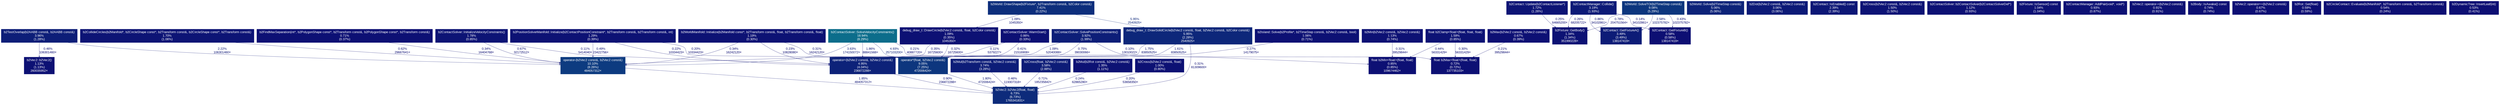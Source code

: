 digraph {
	graph [fontname=Arial, nodesep=0.125, ranksep=0.25];
	node [fontcolor=white, fontname=Arial, height=0, shape=box, style=filled, width=0];
	edge [fontname=Arial];
	1 [color="#0c6d8b", fontcolor="#ffffff", fontsize="10.00", label="b2ContactSolver::SolveVelocityConstraints()\n18.94%\n(8.29%)"];
	1 -> 2 [arrowsize="0.35", color="#0d1c77", fontcolor="#0d1c77", fontsize="10.00", label="3.63%\n174150072×", labeldistance="0.50", penwidth="0.50"];
	1 -> 4 [arrowsize="0.35", color="#0d2279", fontcolor="#0d2279", fontsize="10.00", label="4.93%\n257103200×", labeldistance="0.50", penwidth="0.50"];
	1 -> 9 [arrowsize="0.35", color="#0d1475", fontcolor="#0d1475", fontsize="10.00", label="1.86%\n88841568×", labeldistance="0.50", penwidth="0.50"];
	1 -> 39 [arrowsize="0.35", color="#0d0e73", fontcolor="#0d0e73", fontsize="10.00", label="0.21%\n40887720×", labeldistance="0.50", penwidth="0.50"];
	2 [color="#0d3b80", fontcolor="#ffffff", fontsize="10.00", label="operator-(b2Vec2 const&, b2Vec2 const&)\n10.10%\n(8.26%)\n484057312×"];
	2 -> 6 [arrowsize="0.35", color="#0d1475", fontcolor="#0d1475", fontsize="10.00", label="1.85%\n484057312×", labeldistance="0.50", penwidth="0.50"];
	3 [color="#0d367e", fontcolor="#ffffff", fontsize="10.00", label="b2World::SolveTOI(b2TimeStep const&)\n9.08%\n(5.29%)"];
	3 -> 14 [arrowsize="0.35", color="#0d1876", fontcolor="#0d1876", fontsize="10.00", label="2.58%\n102375782×", labeldistance="0.50", penwidth="0.50"];
	3 -> 24 [arrowsize="0.35", color="#0d1074", fontcolor="#0d1074", fontsize="10.00", label="0.78%\n204751564×", labeldistance="0.50", penwidth="0.50"];
	3 -> 44 [arrowsize="0.35", color="#0d0e73", fontcolor="#0d0e73", fontsize="10.00", label="0.43%\n102375782×", labeldistance="0.50", penwidth="0.50"];
	4 [color="#0d367e", fontcolor="#ffffff", fontsize="10.00", label="operator*(float, b2Vec2 const&)\n9.05%\n(7.25%)\n472006424×"];
	4 -> 6 [arrowsize="0.35", color="#0d1475", fontcolor="#0d1475", fontsize="10.00", label="1.80%\n472006424×", labeldistance="0.50", penwidth="0.50"];
	5 [color="#0d2e7c", fontcolor="#ffffff", fontsize="10.00", label="b2World::DrawShape(b2Fixture*, b2Transform const&, b2Color const&)\n7.41%\n(0.22%)"];
	5 -> 7 [arrowsize="0.35", color="#0d277a", fontcolor="#0d277a", fontsize="10.00", label="5.95%\n2540925×", labeldistance="0.50", penwidth="0.50"];
	5 -> 30 [arrowsize="0.35", color="#0d1174", fontcolor="#0d1174", fontsize="10.00", label="1.09%\n1045350×", labeldistance="0.50", penwidth="0.50"];
	6 [color="#0d2b7b", fontcolor="#ffffff", fontsize="10.00", label="b2Vec2::b2Vec2(float, float)\n6.73%\n(6.73%)\n1765341831×"];
	7 [color="#0d277a", fontcolor="#ffffff", fontsize="10.00", label="debug_draw_t::DrawSolidCircle(b2Vec2 const&, float, b2Vec2 const&, b2Color const&)\n5.95%\n(2.28%)\n2540925×"];
	7 -> 4 [arrowsize="0.35", color="#0d1375", fontcolor="#0d1375", fontsize="10.00", label="1.61%\n83850525×", labeldistance="0.50", penwidth="0.50"];
	7 -> 6 [arrowsize="0.35", color="#0d0e73", fontcolor="#0d0e73", fontsize="10.00", label="0.31%\n81309600×", labeldistance="0.50", penwidth="0.50"];
	7 -> 9 [arrowsize="0.35", color="#0d1475", fontcolor="#0d1475", fontsize="10.00", label="1.75%\n83850525×", labeldistance="0.50", penwidth="0.50"];
	8 [color="#0d2379", fontcolor="#ffffff", fontsize="10.00", label="b2World::Solve(b2TimeStep const&)\n5.06%\n(5.06%)"];
	9 [color="#0d2279", fontcolor="#ffffff", fontsize="10.00", label="operator+(b2Vec2 const&, b2Vec2 const&)\n4.95%\n(4.04%)\n236872288×"];
	9 -> 6 [arrowsize="0.35", color="#0d1074", fontcolor="#0d1074", fontsize="10.00", label="0.90%\n236872288×", labeldistance="0.50", penwidth="0.50"];
	10 [color="#0d1e78", fontcolor="#ffffff", fontsize="10.00", label="b2TestOverlap(b2AABB const&, b2AABB const&)\n3.96%\n(1.28%)"];
	10 -> 2 [arrowsize="0.35", color="#0d1676", fontcolor="#0d1676", fontsize="10.00", label="2.22%\n106301460×", labeldistance="0.50", penwidth="0.50"];
	10 -> 27 [arrowsize="0.35", color="#0d0f73", fontcolor="#0d0f73", fontsize="10.00", label="0.46%\n106301460×", labeldistance="0.50", penwidth="0.50"];
	11 [color="#0d1e78", fontcolor="#ffffff", fontsize="10.00", label="b2ContactSolver::SolvePositionConstraints()\n3.92%\n(1.99%)"];
	11 -> 2 [arrowsize="0.35", color="#0d1174", fontcolor="#0d1174", fontsize="10.00", label="1.09%\n52040088×", labeldistance="0.50", penwidth="0.50"];
	11 -> 4 [arrowsize="0.35", color="#0d1074", fontcolor="#0d1074", fontsize="10.00", label="0.75%\n39030066×", labeldistance="0.50", penwidth="0.50"];
	11 -> 37 [arrowsize="0.35", color="#0d0d73", fontcolor="#0d0d73", fontsize="10.00", label="0.10%\n13010022×", labeldistance="0.50", penwidth="0.50"];
	12 [color="#0d1d78", fontcolor="#ffffff", fontsize="10.00", label="b2Mul(b2Transform const&, b2Vec2 const&)\n3.74%\n(3.28%)"];
	12 -> 6 [arrowsize="0.35", color="#0d0f73", fontcolor="#0d0f73", fontsize="10.00", label="0.46%\n119307318×", labeldistance="0.50", penwidth="0.50"];
	13 [color="#0d1c77", fontcolor="#ffffff", fontsize="10.00", label="b2Cross(float, b2Vec2 const&)\n3.58%\n(2.88%)"];
	13 -> 6 [arrowsize="0.35", color="#0d1074", fontcolor="#0d1074", fontsize="10.00", label="0.71%\n185235842×", labeldistance="0.50", penwidth="0.50"];
	14 [color="#0d1c77", fontcolor="#ffffff", fontsize="10.00", label="b2Contact::GetFixtureA()\n3.49%\n(3.49%)\n138147419×"];
	15 [color="#0d1a77", fontcolor="#ffffff", fontsize="10.00", label="b2ContactManager::Collide()\n3.19%\n(1.93%)"];
	15 -> 14 [arrowsize="0.35", color="#0d1074", fontcolor="#0d1074", fontsize="10.00", label="0.86%\n34102861×", labeldistance="0.50", penwidth="0.50"];
	15 -> 24 [arrowsize="0.35", color="#0d0e73", fontcolor="#0d0e73", fontsize="10.00", label="0.26%\n68205722×", labeldistance="0.50", penwidth="0.50"];
	15 -> 44 [arrowsize="0.35", color="#0d0d73", fontcolor="#0d0d73", fontsize="10.00", label="0.14%\n34102861×", labeldistance="0.50", penwidth="0.50"];
	16 [color="#0d1a77", fontcolor="#ffffff", fontsize="10.00", label="b2Dot(b2Vec2 const&, b2Vec2 const&)\n3.06%\n(3.06%)"];
	17 [color="#0d1776", fontcolor="#ffffff", fontsize="10.00", label="b2Contact::IsEnabled() const\n2.39%\n(2.39%)"];
	18 [color="#0d1475", fontcolor="#ffffff", fontsize="10.00", label="b2ContactSolver::InitializeVelocityConstraints()\n1.78%\n(0.85%)"];
	18 -> 2 [arrowsize="0.35", color="#0d1074", fontcolor="#0d1074", fontsize="10.00", label="0.67%\n32172512×", labeldistance="0.50", penwidth="0.50"];
	18 -> 9 [arrowsize="0.35", color="#0d0d73", fontcolor="#0d0d73", fontsize="10.00", label="0.11%\n5414040×", labeldistance="0.50", penwidth="0.50"];
	19 [color="#0d1475", fontcolor="#ffffff", fontsize="10.00", label="b2Contact::Update(b2ContactListener*)\n1.72%\n(1.26%)"];
	19 -> 24 [arrowsize="0.35", color="#0d0e73", fontcolor="#0d0e73", fontsize="10.00", label="0.25%\n64665200×", labeldistance="0.50", penwidth="0.50"];
	20 [color="#0d1475", fontcolor="#ffffff", fontsize="10.00", label="b2CollideCircles(b2Manifold*, b2CircleShape const*, b2Transform const&, b2CircleShape const*, b2Transform const&)\n1.70%\n(1.06%)"];
	20 -> 2 [arrowsize="0.35", color="#0d0f74", fontcolor="#0d0f74", fontsize="10.00", label="0.62%\n29667641×", labeldistance="0.50", penwidth="0.50"];
	21 [color="#0d1375", fontcolor="#ffffff", fontsize="10.00", label="float b2Clamp<float>(float, float, float)\n1.59%\n(0.85%)"];
	21 -> 37 [arrowsize="0.35", color="#0d0f73", fontcolor="#0d0f73", fontsize="10.00", label="0.44%\n56331429×", labeldistance="0.50", penwidth="0.50"];
	21 -> 39 [arrowsize="0.35", color="#0d0e73", fontcolor="#0d0e73", fontsize="10.00", label="0.30%\n56331429×", labeldistance="0.50", penwidth="0.50"];
	22 [color="#0d1375", fontcolor="#ffffff", fontsize="10.00", label="b2Cross(b2Vec2 const&, b2Vec2 const&)\n1.50%\n(1.50%)"];
	23 [color="#0d1274", fontcolor="#ffffff", fontsize="10.00", label="b2Mul(b2Rot const&, b2Vec2 const&)\n1.35%\n(1.11%)"];
	23 -> 6 [arrowsize="0.35", color="#0d0e73", fontcolor="#0d0e73", fontsize="10.00", label="0.24%\n62865280×", labeldistance="0.50", penwidth="0.50"];
	24 [color="#0d1274", fontcolor="#ffffff", fontsize="10.00", label="b2Fixture::GetBody()\n1.34%\n(1.34%)\n351990228×"];
	25 [color="#0d1274", fontcolor="#ffffff", fontsize="10.00", label="b2PositionSolverManifold::Initialize(b2ContactPositionConstraint*, b2Transform const&, b2Transform const&, int)\n1.29%\n(0.39%)"];
	25 -> 2 [arrowsize="0.35", color="#0d0f73", fontcolor="#0d0f73", fontsize="10.00", label="0.49%\n23422756×", labeldistance="0.50", penwidth="0.50"];
	25 -> 4 [arrowsize="0.35", color="#0d0e73", fontcolor="#0d0e73", fontsize="10.00", label="0.20%\n10334423×", labeldistance="0.50", penwidth="0.50"];
	25 -> 9 [arrowsize="0.35", color="#0d0e73", fontcolor="#0d0e73", fontsize="10.00", label="0.22%\n10334423×", labeldistance="0.50", penwidth="0.50"];
	26 [color="#0d1274", fontcolor="#ffffff", fontsize="10.00", label="b2WorldManifold::Initialize(b2Manifold const*, b2Transform const&, float, b2Transform const&, float)\n1.19%\n(0.30%)"];
	26 -> 2 [arrowsize="0.35", color="#0d0e73", fontcolor="#0d0e73", fontsize="10.00", label="0.34%\n16242120×", labeldistance="0.50", penwidth="0.50"];
	26 -> 4 [arrowsize="0.35", color="#0d0e73", fontcolor="#0d0e73", fontsize="10.00", label="0.31%\n16242120×", labeldistance="0.50", penwidth="0.50"];
	26 -> 9 [arrowsize="0.35", color="#0d0e73", fontcolor="#0d0e73", fontsize="10.00", label="0.23%\n10828080×", labeldistance="0.50", penwidth="0.50"];
	27 [color="#0d1174", fontcolor="#ffffff", fontsize="10.00", label="b2Vec2::b2Vec2()\n1.13%\n(1.13%)\n260035952×"];
	28 [color="#0d1174", fontcolor="#ffffff", fontsize="10.00", label="b2Min(b2Vec2 const&, b2Vec2 const&)\n1.13%\n(0.74%)"];
	28 -> 37 [arrowsize="0.35", color="#0d0e73", fontcolor="#0d0e73", fontsize="10.00", label="0.31%\n39529844×", labeldistance="0.50", penwidth="0.50"];
	29 [color="#0d1174", fontcolor="#ffffff", fontsize="10.00", label="b2ContactSolver::b2ContactSolver(b2ContactSolverDef*)\n1.12%\n(0.93%)"];
	30 [color="#0d1174", fontcolor="#ffffff", fontsize="10.00", label="debug_draw_t::DrawCircle(b2Vec2 const&, float, b2Color const&)\n1.09%\n(0.35%)\n1045350×"];
	30 -> 4 [arrowsize="0.35", color="#0d0e73", fontcolor="#0d0e73", fontsize="10.00", label="0.32%\n16725600×", labeldistance="0.50", penwidth="0.50"];
	30 -> 9 [arrowsize="0.35", color="#0d0e73", fontcolor="#0d0e73", fontsize="10.00", label="0.35%\n16725600×", labeldistance="0.50", penwidth="0.50"];
	31 [color="#0d1174", fontcolor="#ffffff", fontsize="10.00", label="b2Island::Solve(b2Profile*, b2TimeStep const&, b2Vec2 const&, bool)\n1.06%\n(0.71%)"];
	31 -> 4 [arrowsize="0.35", color="#0d0e73", fontcolor="#0d0e73", fontsize="10.00", label="0.27%\n14179075×", labeldistance="0.50", penwidth="0.50"];
	32 [color="#0d1174", fontcolor="#ffffff", fontsize="10.00", label="b2Fixture::IsSensor() const\n1.04%\n(1.04%)"];
	33 [color="#0d1174", fontcolor="#ffffff", fontsize="10.00", label="b2Cross(b2Vec2 const&, float)\n1.00%\n(0.80%)"];
	33 -> 6 [arrowsize="0.35", color="#0d0e73", fontcolor="#0d0e73", fontsize="10.00", label="0.20%\n53658350×", labeldistance="0.50", penwidth="0.50"];
	34 [color="#0d1174", fontcolor="#ffffff", fontsize="10.00", label="b2ContactManager::AddPair(void*, void*)\n0.93%\n(0.87%)"];
	35 [color="#0d1174", fontcolor="#ffffff", fontsize="10.00", label="b2Vec2::operator-=(b2Vec2 const&)\n0.91%\n(0.91%)"];
	36 [color="#0d1074", fontcolor="#ffffff", fontsize="10.00", label="b2ContactSolver::WarmStart()\n0.86%\n(0.33%)"];
	36 -> 4 [arrowsize="0.35", color="#0d0e73", fontcolor="#0d0e73", fontsize="10.00", label="0.41%\n21516908×", labeldistance="0.50", penwidth="0.50"];
	36 -> 9 [arrowsize="0.35", color="#0d0d73", fontcolor="#0d0d73", fontsize="10.00", label="0.11%\n5379227×", labeldistance="0.50", penwidth="0.50"];
	37 [color="#0d1074", fontcolor="#ffffff", fontsize="10.00", label="float b2Min<float>(float, float)\n0.85%\n(0.85%)\n109674462×"];
	38 [color="#0d1074", fontcolor="#ffffff", fontsize="10.00", label="b2Body::IsAwake() const\n0.74%\n(0.74%)"];
	39 [color="#0d1074", fontcolor="#ffffff", fontsize="10.00", label="float b2Max<float>(float, float)\n0.72%\n(0.72%)\n137735103×"];
	40 [color="#0d1074", fontcolor="#ffffff", fontsize="10.00", label="b2FindMaxSeparation(int*, b2PolygonShape const*, b2Transform const&, b2PolygonShape const*, b2Transform const&)\n0.71%\n(0.37%)"];
	40 -> 2 [arrowsize="0.35", color="#0d0e73", fontcolor="#0d0e73", fontsize="10.00", label="0.34%\n16404768×", labeldistance="0.50", penwidth="0.50"];
	41 [color="#0d1074", fontcolor="#ffffff", fontsize="10.00", label="b2Max(b2Vec2 const&, b2Vec2 const&)\n0.67%\n(0.39%)"];
	41 -> 39 [arrowsize="0.35", color="#0d0e73", fontcolor="#0d0e73", fontsize="10.00", label="0.21%\n39529844×", labeldistance="0.50", penwidth="0.50"];
	42 [color="#0d0f74", fontcolor="#ffffff", fontsize="10.00", label="b2Vec2::operator+=(b2Vec2 const&)\n0.67%\n(0.67%)"];
	43 [color="#0d0f74", fontcolor="#ffffff", fontsize="10.00", label="b2Rot::Set(float)\n0.59%\n(0.59%)"];
	44 [color="#0d0f73", fontcolor="#ffffff", fontsize="10.00", label="b2Contact::GetFixtureB()\n0.58%\n(0.58%)\n138147419×"];
	45 [color="#0d0f73", fontcolor="#ffffff", fontsize="10.00", label="b2CircleContact::Evaluate(b2Manifold*, b2Transform const&, b2Transform const&)\n0.54%\n(0.24%)"];
	46 [color="#0d0f73", fontcolor="#ffffff", fontsize="10.00", label="b2DynamicTree::InsertLeaf(int)\n0.53%\n(0.41%)"];
}
